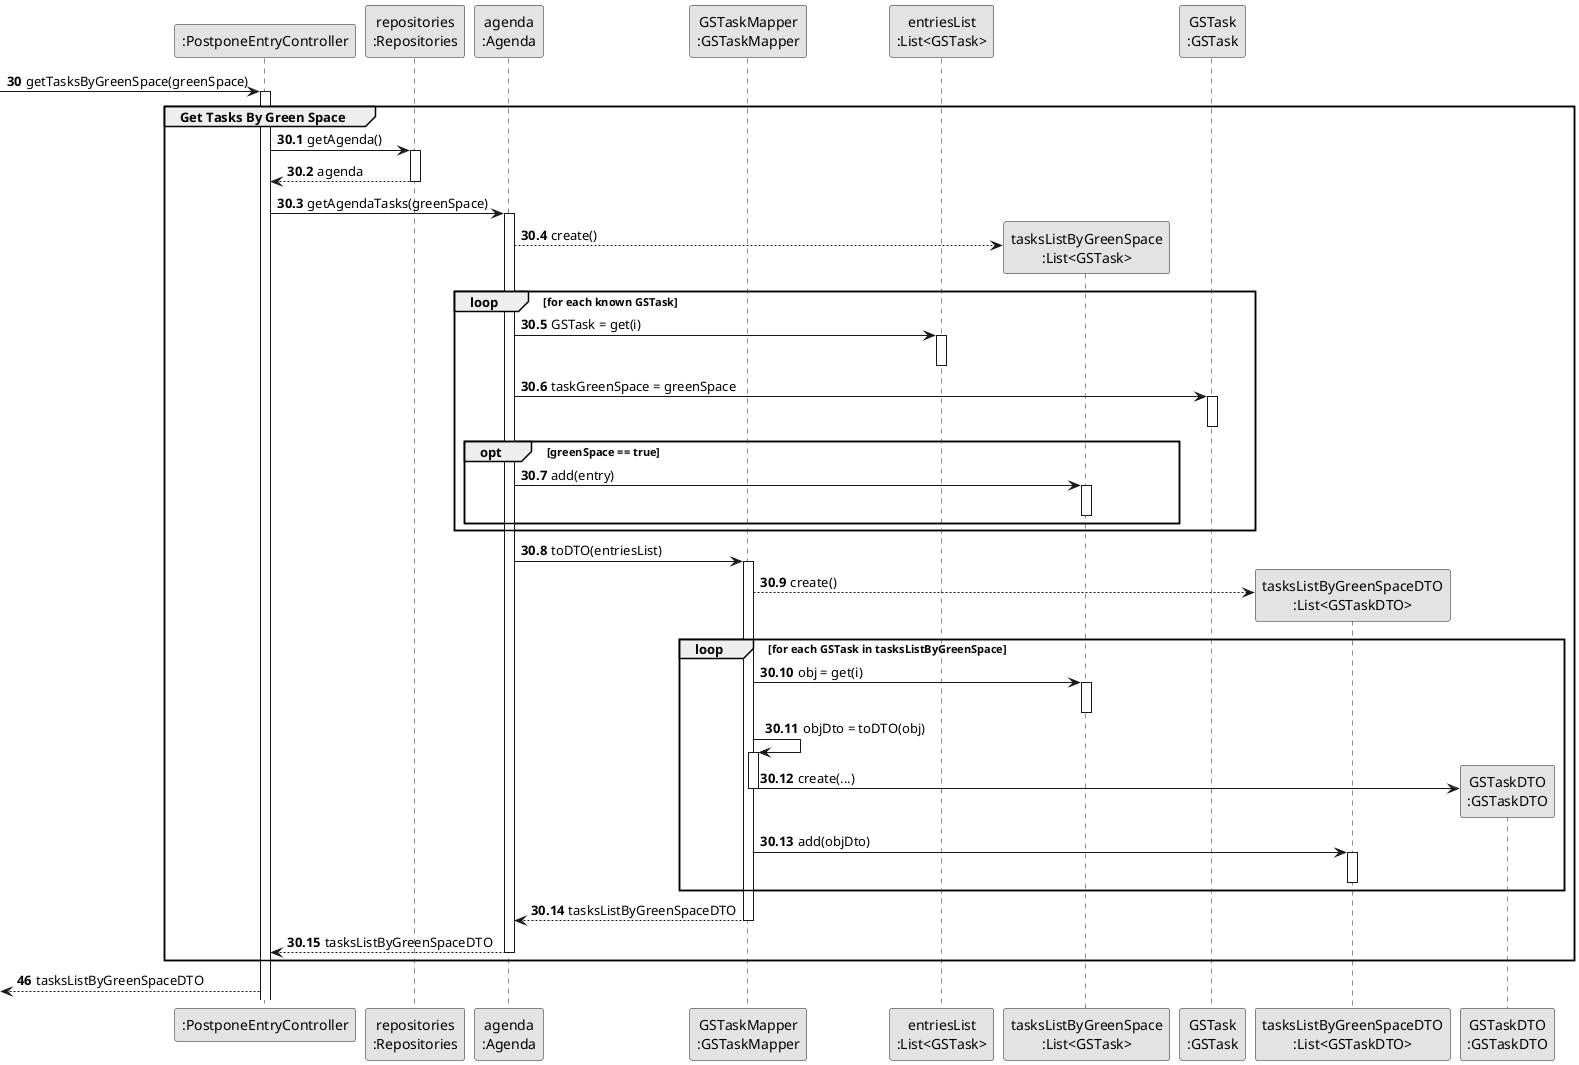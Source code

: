 @startuml
skinparam monochrome true
skinparam packageStyle rectangle
skinparam shadowing false

participant ":PostponeEntryController" as CTRL
participant "repositories\n:Repositories" as PLAT
participant "agenda\n:Agenda" as Agenda
participant "GSTaskMapper\n:GSTaskMapper" as TaskMapper
participant "entriesList\n:List<GSTask>" as entriesList
participant "tasksListByGreenSpace\n:List<GSTask>" as tasksListByGreenSpace
participant "GSTask\n:GSTask" as GSTask
participant "tasksListByGreenSpaceDTO\n:List<GSTaskDTO>" as tasksListByGreenSpaceDTO
participant "GSTaskDTO\n:GSTaskDTO" as GSTaskDTO

autonumber 30
-> CTRL : getTasksByGreenSpace(greenSpace)

autonumber 30.1

activate CTRL
    group Get Tasks By Green Space
           CTRL -> PLAT : getAgenda()
           activate PLAT

           PLAT --> CTRL : agenda
           deactivate PLAT

           CTRL -> Agenda : getAgendaTasks(greenSpace)
           activate Agenda

           Agenda --> tasksListByGreenSpace** : create()

           loop for each known GSTask

           Agenda -> entriesList : GSTask = get(i)
           activate entriesList
           deactivate entriesList

           Agenda -> GSTask : taskGreenSpace = greenSpace
           activate GSTask
           deactivate GSTask

           opt greenSpace == true
           Agenda -> tasksListByGreenSpace : add(entry)
           activate tasksListByGreenSpace
           deactivate tasksListByGreenSpace
           end opt

           end loop

           Agenda -> TaskMapper : toDTO(entriesList)
           activate TaskMapper

           TaskMapper --> tasksListByGreenSpaceDTO** : create()

           loop for each GSTask in tasksListByGreenSpace

           TaskMapper -> tasksListByGreenSpace : obj = get(i)
           activate tasksListByGreenSpace
           deactivate tasksListByGreenSpace

           TaskMapper -> TaskMapper : objDto = toDTO(obj)
           activate TaskMapper

           TaskMapper -> GSTaskDTO** : create(...)
           deactivate TaskMapper

           TaskMapper -> tasksListByGreenSpaceDTO : add(objDto)
           activate tasksListByGreenSpaceDTO
           deactivate tasksListByGreenSpaceDTO

           end loop

           TaskMapper --> Agenda : tasksListByGreenSpaceDTO
           deactivate TaskMapper

           Agenda --> CTRL : tasksListByGreenSpaceDTO
           deactivate Agenda

end group
autonumber 46
<-- CTRL : tasksListByGreenSpaceDTO

@enduml